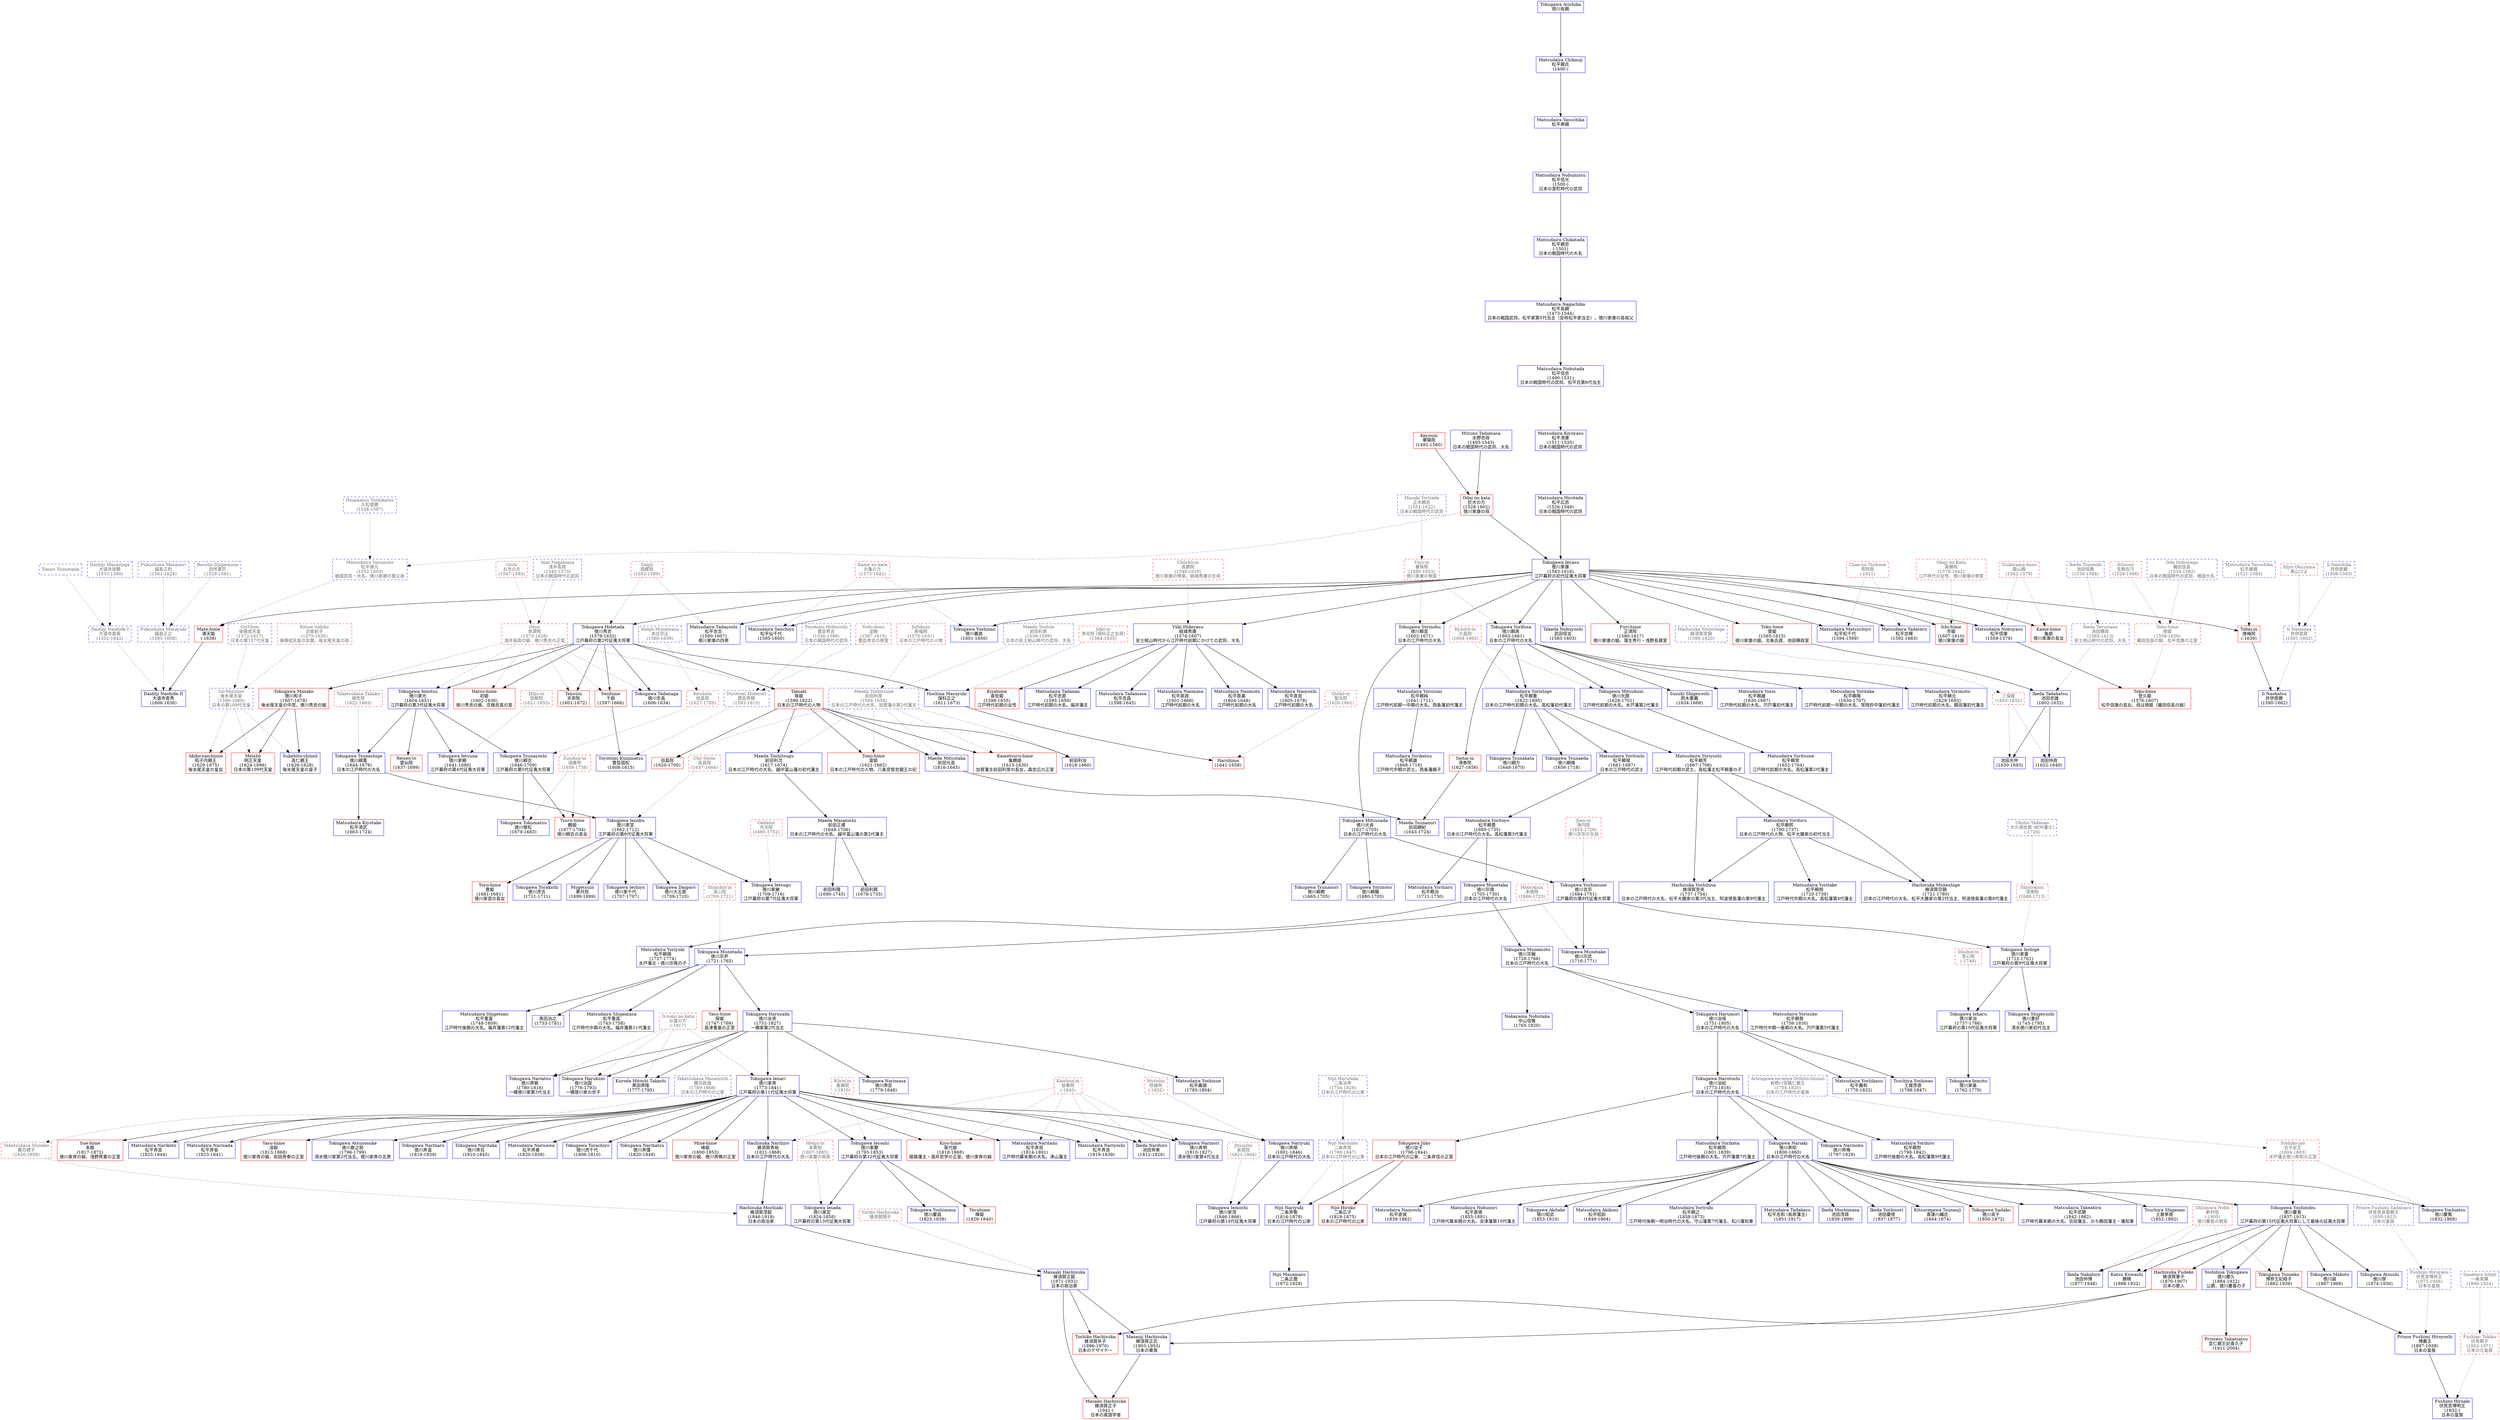 digraph {
charset="utf-8";
ranksep=2;

Q10296516 [shape=box, color=blue, label="Tokugawa Iechiyo
徳川家千代
(1707-1707)
"] ;

Q10345259 [shape=box, color=red, label="Mate-hime
満天姫
(-1638)
"] ;

Q1036482 [shape=box, color=blue, style=dashed, fontcolor="#666666", label="Ikeda Tsuneoki
池田恒興
(1536-1584)
"] ;

Q10389076 [shape=box, color=red, style=dashed, fontcolor="#666666", label="Jōkō-in
浄光院 (保科正之生母)
(1584-1635)
"] ;

Q1040026 [shape=box, color=red, style=dashed, fontcolor="#666666", label="Toku-hime
徳姫
(1559-1636)
織田信長の娘、松平信康の正室"] ;

Q1041434 [shape=box, color=blue, label="Matsudaira Kiyoyasu
松平清康
(1511-1535)
日本の戦国時代の武将"] ;

Q10436552 [shape=box, color=red, style=dashed, fontcolor="#666666", label="Kame no kata
お亀の方
(1573-1642)
"] ;

Q1045763 [shape=box, color=blue, label="Tokugawa Yorinobu
徳川頼宣
(1602-1671)
日本の江戸時代の大名"] ;

Q1045995 [shape=box, color=red, style=dashed, fontcolor="#666666", label="Saigō
西郷局
(1552-1589)
"] ;

Q1046230 [shape=box, color=blue, label="Tokugawa Mitsusada
徳川光貞
(1627-1705)
日本の江戸時代の大名"] ;

Q10502504 [shape=box, color=red, style=dashed, fontcolor="#666666", label="Okaji no Kata
英勝院
(1578-1642)
江戸時代の女性、徳川家康の側室"] ;

Q1064935 [shape=box, color=blue, label="Matsudaira Hirotada
松平広忠
(1526-1549)
日本の戦国時代の武将"] ;

Q10729352 [shape=box, color=blue, style=dashed, fontcolor="#666666", label="Matsudaira Yasumoto
松平康元
(1552-1603)
戦国武将・大名。徳川家康の異父弟"] ;

Q10729401 [shape=box, color=red, style=dashed, fontcolor="#666666", label="Jitsujōin
実成院
(1821-1904)
"] ;

Q10791105 [shape=box, color=blue, style=dashed, fontcolor="#666666", label="Matsudaira Yasuchika
松平康親
(1521-1583)
"] ;

Q10856577 [shape=box, color=red, label="Toku-hime
登久姫
(1576-1607)
松平信康の長女。母は徳姫（織田信長の娘）"] ;

Q10860048 [shape=box, color=red, style=dashed, fontcolor="#666666", label="Kaishun'in
皆春院
(-1843)
"] ;

Q11071637 [shape=box, color=red, label="Kiyo-hime
喜代姫
(1818-1868)
姫路藩主・酒井忠学の正室。徳川家斉の娘"] ;

Q11071642 [shape=box, color=red, label="Tamaki
珠姫
(1599-1622)
日本の江戸時代の人物"] ;

Q11093357 [shape=box, color=red, style=dashed, fontcolor="#666666", label="Honju-in
本寿院
(1807-1885)
徳川家慶の側室"] ;

Q11239108 [shape=box, color=blue, label="Matsudaira Nagachika
松平長親
(1473-1544)
日本の戦国武将。松平家第5代当主（安祥松平家当主）。徳川家康の高祖父"] ;

Q11239114 [shape=box, color=blue, label="Matsudaira Nobumitsu
松平信光
(1500-)
日本の室町時代の武将"] ;

Q11239118 [shape=box, color=blue, label="Matsudaira Nobutada
松平信忠
(1490-1531)
日本の戦国時代の武将、松平氏第6代当主"] ;

Q11239151 [shape=box, color=blue, label="Matsudaira Yasuchika
松平泰親
"] ;

Q11239169 [shape=box, color=blue, label="Matsudaira Chikauji
松平親氏
(1400-)
"] ;

Q11239171 [shape=box, color=blue, label="Matsudaira Chikatada
松平親忠
(-1501)
日本の戦国時代の大名"] ;

Q11245729 [shape=box, color=red, label="Yasu-hime
保姫
(1747-1769)
島津重豪の正室"] ;

Q11263072 [shape=box, color=red, style=dashed, fontcolor="#666666", label="O-tomi no kata
お富の方
(-1817)
"] ;

Q1130929 [shape=box, color=blue, label="Yūki Hideyasu
結城秀康
(1574-1607)
安土桃山時代から江戸時代前期にかけての武将、大名"] ;

Q1133215 [shape=box, color=blue, label="Matsudaira Tadayoshi
松平忠吉
(1580-1607)
徳川家康の四男"] ;

Q1133267 [shape=box, color=blue, label="Takeda Nobuyoshi
武田信吉
(1583-1603)
"] ;

Q1133680 [shape=box, color=blue, label="Tokugawa Yorifusa
徳川頼房
(1603-1661)
日本の江戸時代の大名"] ;

Q11354388 [shape=box, color=red, style=dashed, fontcolor="#666666", label="三保姫
(1603-1632)
"] ;

Q1135700 [shape=box, color=blue, label="Tokugawa Tadanaga
徳川忠長
(1606-1634)
"] ;

Q1136186 [shape=box, color=blue, label="Tokugawa Yoshinao
徳川義直
(1601-1650)
"] ;

Q11369398 [shape=box, color=red, style=dashed, fontcolor="#666666", label="Kyūshō-in
久昌院
(1604-1662)
"] ;

Q11369424 [shape=box, color=blue, style=dashed, fontcolor="#666666", label="Hisamatsu Toshikatsu
久松俊勝
(1526-1587)
"] ;

Q11371041 [shape=box, color=red, label="Kametsuru-hime
亀鶴姫
(1613-1630)
加賀藩主前田利常の長女。森忠広の正室"] ;

Q11396808 [shape=box, color=blue, style=dashed, fontcolor="#666666", label="Bessho Shigemune
別所重宗
(1529-1591)
"] ;

Q11397439 [shape=box, color=blue, label="Maeda Toshitsugu
前田利次
(1617-1674)
日本の江戸時代の大名、越中富山藩の初代藩主"] ;

Q11397442 [shape=box, color=blue, label="前田利治
(1618-1660)
"] ;

Q11397453 [shape=box, color=blue, label="前田利興
(1678-1733)
"] ;

Q11397465 [shape=box, color=blue, label="前田利隆
(1690-1745)
"] ;

Q11397628 [shape=box, color=blue, label="Maeda Masatoshi
前田正甫
(1649-1706)
日本の江戸時代の大名、越中富山藩の第2代藩主"] ;

Q11408990 [shape=box, color=red, label="Tokugawa Tsuneko
博恭王妃経子
(1882-1939)
"] ;

Q11418573 [shape=box, color=red, label="Tobai-in
唐梅院
(-1639)
"] ;

Q1142446 [shape=box, color=blue, style=dashed, fontcolor="#666666", label="Azai Nagamasa
浅井長政
(1545-1573)
日本の戦国時代の武将"] ;

Q11431978 [shape=box, color=blue, style=dashed, fontcolor="#666666", label="Okubo Tadanao
大久保忠直 (紀州藩士)
(-1726)
"] ;

Q11439375 [shape=box, color=blue, label="Daidōji Naohide II
大道寺直秀
(1606-1636)
"] ;

Q11439376 [shape=box, color=blue, style=dashed, fontcolor="#666666", label="Daidōji Naohide I
大道寺直英
(1552-1642)
"] ;

Q11446903 [shape=box, color=red, style=dashed, fontcolor="#666666", label="Myōsōin
妙操院
(-1832)
"] ;

Q11458352 [shape=box, color=red, style=dashed, fontcolor="#666666", label="Jufukuin
寿福院
(1570-1631)
日本の江戸時代の人物"] ;

Q1147080 [shape=box, color=red, label="Senhime
千姫
(1597-1666)
"] ;

Q11488736 [shape=box, color=blue, label="Tokugawa Arichika
得川有親
"] ;

Q11490284 [shape=box, color=blue, label="Tokugawa Narinori
徳川斉明
(1810-1827)
清水徳川家第4代当主"] ;

Q11490288 [shape=box, color=blue, label="Tokugawa Harukuni
徳川治国
(1776-1793)
一橋徳川家の世子"] ;

Q11490290 [shape=box, color=blue, label="Tokugawa Harusada
徳川治済
(1751-1827)
一橋家第2代当主"] ;

Q11502538 [shape=box, color=red, style=dashed, fontcolor="#666666", label="Shinmura Nobu
新村信
(-1905)
徳川慶喜の側室"] ;

Q11514165 [shape=box, color=red, label="Akiko-naishinnō
昭子内親王
(1629-1675)
後水尾天皇の皇女"] ;

Q11516505 [shape=box, color=blue, style=dashed, fontcolor="#666666", label="Arisugawa-no-miya Orihito-shinnō
有栖川宮織仁親王
(1754-1820)
日本の江戸時代の皇族"] ;

Q11519670 [shape=box, color=red, label="Sue-hime
末姫
(1817-1872)
徳川家斉の娘、浅野斉粛の正室"] ;

Q11520258 [shape=box, color=blue, style=dashed, fontcolor="#666666", label="Honjō Munemasa
本庄宗正
(1580-1639)
"] ;

Q11520348 [shape=box, color=red, style=dashed, fontcolor="#666666", label="Hontokuin
本徳院
(1696-1723)
"] ;

Q11530459 [shape=box, color=blue, label="Matsudaira Narikoto
松平斉宣
(1825-1844)
"] ;

Q11530462 [shape=box, color=blue, label="Matsudaira Naritami
松平斉民
(1814-1891)
江戸時代幕末期の大名。津山藩主"] ;

Q11530463 [shape=box, color=blue, label="Matsudaira Nariyoshi
松平斉良
(1819-1839)
"] ;

Q11530464 [shape=box, color=blue, label="Matsudaira Narisada
松平斉省
(1823-1841)
"] ;

Q11530566 [shape=box, color=blue, label="Matsudaira Yoshikazu
松平義和
(1776-1832)
"] ;

Q11530567 [shape=box, color=blue, label="Matsudaira Yoshisue
松平義居
(1785-1804)
"] ;

Q11530619 [shape=box, color=blue, label="Matsudaira Shigetomi
松平重富
(1748-1809)
江戸時代後期の大名。福井藩第12代藩主"] ;

Q11530629 [shape=box, color=blue, label="Matsudaira Yoritoshi
松平頼侯
(1661-1687)
日本の江戸時代の武士"] ;

Q11530633 [shape=box, color=blue, label="Matsudaira Yoritsune
松平頼常
(1652-1704)
江戸時代前期の大名。高松藩第2代藩主"] ;

Q11530635 [shape=box, color=blue, label="Matsudaira Yorihiro
松平頼恕
(1798-1842)
江戸時代後期の大名。高松藩第9代藩主"] ;

Q11530640 [shape=box, color=blue, label="Matsudaira Yoritake
松平頼桓
(1720-1739)
江戸時代中期の大名。高松藩第4代藩主"] ;

Q11530641 [shape=box, color=blue, label="Matsudaira Yoriharu
松平頼治
(1711-1730)
"] ;

Q11530645 [shape=box, color=blue, label="Matsudaira Yorihiro
松平頼煕
(1700-1737)
日本の江戸時代の人物、松平大膳家の初代当主"] ;

Q11530652 [shape=box, color=blue, label="Matsudaira Yoriyoshi
松平頼芳
(1667-1706)
江戸時代初期の武士。高松藩主松平頼重の子"] ;

Q11530657 [shape=box, color=blue, label="Matsudaira Yoritoyo
松平頼豊
(1680-1735)
日本の江戸時代の大名。高松藩第3代藩主"] ;

Q11530664 [shape=box, color=blue, label="Matsudaira Yorikatsu
松平頼雄
(1668-1718)
江戸時代中期の武士。西条藩嫡子"] ;

Q11545523 [shape=box, color=blue, style=dashed, fontcolor="#666666", label="Masaki Yoritada
正木頼忠
(1551-1622)
日本の戦国時代の武将"] ;

Q11551695 [shape=box, color=blue, label="池田仲政
(1632-1649)
"] ;

Q11551720 [shape=box, color=blue, label="池田光仲
(1630-1693)
"] ;

Q11551880 [shape=box, color=blue, label="Ikeda Tadakatsu
池田忠雄
(1602-1632)
"] ;

Q11551950 [shape=box, color=blue, label="Ikeda Narihiro
池田斉衆
(1812-1826)
"] ;

Q11560037 [shape=box, color=red, style=dashed, fontcolor="#666666", label="Shinshin'in
深心院
(1700-1721)
"] ;

Q11564521 [shape=box, color=red, label="Yasu-hime
溶姫
(1813-1868)
徳川家斉の娘、前田斉泰の正室"] ;

Q11593146 [shape=box, color=blue, style=dashed, fontcolor="#666666", label="Fukushima Masayuki
福島正之
(1585-1608)
"] ;

Q11610928 [shape=box, color=red, style=dashed, fontcolor="#666666", label="Shōkō-in
聖光院
(1620-1691)
"] ;

Q11612770 [shape=box, color=red, label="自昌院
(1620-1700)
"] ;

Q11625675 [shape=box, color=red, label="Toshiko Hachisuka
蜂須賀年子
(1896-1970)
日本のデザイナー"] ;

Q11625682 [shape=box, color=red, label="Masako Hachisuka
蜂須賀正子
(1941-)
日本の英語学者"] ;

Q11625683 [shape=box, color=blue, label="Masaaki Hachisuka
蜂須賀正韶
(1871-1932)
日本の政治家"] ;

Q11625684 [shape=box, color=blue, label="Masauji Hachisuka
蜂須賀正氏
(1903-1953)
日本の華族"] ;

Q11625699 [shape=box, color=red, style=dashed, fontcolor="#666666", label="Yoriko Hachisuka
蜂須賀随子
"] ;

Q11651545 [shape=box, color=red, style=dashed, fontcolor="#666666", label="Chōshō-in
長勝院
(1548-1620)
徳川家康の側室。結城秀康の生母"] ;

Q11653022 [shape=box, color=red, style=dashed, fontcolor="#666666", label="Chō Shōin
長昌院
(1637-1664)
"] ;

Q11667688 [shape=box, color=red, style=dashed, fontcolor="#666666", label="Kōrin'in
香琳院
(-1810)
"] ;

Q11668744 [shape=box, color=blue, label="Sukehito-shinnō
高仁親王
(1626-1628)
後水尾天皇の皇子"] ;

Q11678606 [shape=box, color=blue, label="Kuroda Hitoshi Takashi
黒田斉隆
(1777-1795)
"] ;

Q11678625 [shape=box, color=blue, label="黒田治之
(1753-1781)
"] ;

Q1188498 [shape=box, color=blue, label="Mizuno Tadamasa
水野忠政
(1493-1543)
日本の戦国時代の武将、大名"] ;

Q1188704 [shape=box, color=blue, label="Matsudaira Nobuyasu
松平信康
(1559-1579)
"] ;

Q1194944 [shape=box, color=blue, label="Tokugawa Mitsukuni
徳川光圀
(1628-1701)
江戸時代前期の大名。水戸藩第2代藩主"] ;

Q1194995 [shape=box, color=blue, style=dashed, fontcolor="#666666", label="Fukushima Masanori
福島正則
(1561-1624)
"] ;

Q1196817 [shape=box, color=blue, style=dashed, fontcolor="#666666", label="Maeda Toshiie
前田利家
(1539-1599)
日本の安土桃山時代の武将、大名"] ;

Q120564 [shape=box, color=red, label="Meishō
明正天皇
(1624-1696)
日本の第109代天皇"] ;

Q1323770 [shape=box, color=blue, label="Tokugawa Nariaki
徳川斉昭
(1800-1860)
日本の江戸時代の大名"] ;

Q1325288 [shape=box, color=red, style=dashed, fontcolor="#666666", label="Oeyo
崇源院
(1573-1626)
浅井長政の娘、徳川秀忠の正室"] ;

Q1334437 [shape=box, color=blue, style=dashed, fontcolor="#666666", label="Ii Naomasa
井伊直政
(1561-1602)
"] ;

Q1385927 [shape=box, color=blue, style=dashed, fontcolor="#666666", label="Ikeda Terumasa
池田輝政
(1565-1613)
安土桃山時代の武将、大名"] ;

Q171411 [shape=box, color=blue, style=dashed, fontcolor="#666666", label="Oda Nobunaga
織田信長
(1534-1582)
日本の戦国時代の武将、戦国大名"] ;

Q171977 [shape=box, color=blue, label="Tokugawa Ieyasu
徳川家康
(1543-1616)
江戸幕府の初代征夷大将軍"] ;

Q17230021 [shape=box, color=red, label="Tomi-hime
富姫
(1621-1662)
日本の江戸時代の人物、八条宮智忠親王の妃"] ;

Q18002854 [shape=box, color=blue, label="Tokugawa Atsunosuke
徳川敦之助
(1796-1799)
清水徳川家第2代当主。徳川家斉の五男"] ;

Q187550 [shape=box, color=blue, style=dashed, fontcolor="#666666", label="Toyotomi Hideyoshi
豊臣秀吉
(1536-1598)
日本の戦国時代の武将"] ;

Q2258118 [shape=box, color=blue, style=dashed, fontcolor="#666666", label="Daidōji Masashige
大道寺政繁
(1533-1590)
"] ;

Q2439046 [shape=box, color=blue, label="Tokugawa Munetake
徳川宗武
(1716-1771)
"] ;

Q247408 [shape=box, color=red, style=dashed, fontcolor="#666666", label="Yodo-dono
淀殿
(1567-1615)
豊臣秀吉の側室"] ;

Q26964642 [shape=box, color=blue, style=dashed, fontcolor="#666666", label="Toneri Tsunetada
"] ;

Q27948151 [shape=box, color=red, label="Haruhime
(1641-1658)
"] ;

Q2814515 [shape=box, color=blue, label="Matsudaira Tadamasa
松平忠昌
(1598-1645)
"] ;

Q285846 [shape=box, color=blue, style=dashed, fontcolor="#666666", label="Fushimi Hiroyasu
伏見宮博恭王
(1875-1946)
日本の皇族"] ;

Q28690189 [shape=box, color=red, style=dashed, fontcolor="#666666", label="Hiyo Okuyama
奥山ひよ
"] ;

Q287657 [shape=box, color=blue, label="Tokugawa Yoshinobu
徳川慶喜
(1837-1913)
江戸幕府の第15代征夷大将軍にして最後の征夷大将軍"] ;

Q3073063 [shape=box, color=blue, label="Nijō Nariyuki
二条斉敬
(1816-1878)
日本の江戸時代の公家"] ;

Q3125462 [shape=box, color=blue, label="Hachisuka Muneshige
蜂須賀宗鎮
(1721-1780)
日本の江戸時代の大名、松平大膳家の第2代当主、阿波徳島藩の第8代藩主"] ;

Q3125466 [shape=box, color=blue, label="Hachisuka Narihiro
蜂須賀斉裕
(1821-1868)
日本の江戸時代の大名"] ;

Q3125473 [shape=box, color=blue, label="Hachisuka Yoshihisa
蜂須賀至央
(1737-1754)
日本の江戸時代の大名、松平大膳家の第3代当主、阿波徳島藩の第9代藩主"] ;

Q3125481 [shape=box, color=blue, style=dashed, fontcolor="#666666", label="Hachisuka Yoshishige
蜂須賀至鎮
(1586-1620)
"] ;

Q313641 [shape=box, color=blue, style=dashed, fontcolor="#666666", label="Toyotomi Hideyori
豊臣秀頼
(1593-1615)
"] ;

Q313745 [shape=box, color=blue, label="Tokugawa Tsunayoshi
徳川綱吉
(1646-1709)
江戸幕府の第5代征夷大将軍"] ;

Q314464 [shape=box, color=blue, label="Tokugawa Hidetada
徳川秀忠
(1579-1632)
江戸幕府の第2代征夷大将軍"] ;

Q314481 [shape=box, color=blue, label="Tokugawa Iemitsu
徳川家光
(1604-1651)
江戸幕府の第3代征夷大将軍"] ;

Q319664 [shape=box, color=blue, label="Tokugawa Yoshimune
徳川吉宗
(1684-1751)
江戸幕府の第8代征夷大将軍"] ;

Q320229 [shape=box, color=blue, style=dashed, fontcolor="#666666", label="Go-Mizunoo
後水尾天皇
(1596-1680)
日本の第108代天皇"] ;

Q323422 [shape=box, color=blue, label="Tokugawa Ietsuna
徳川家綱
(1641-1680)
江戸幕府の第4代征夷大将軍"] ;

Q323443 [shape=box, color=blue, label="Tokugawa Ieshige
徳川家重
(1712-1761)
江戸幕府の第9代征夷大将軍"] ;

Q3276029 [shape=box, color=red, label="Toku-hime
督姫
(1565-1615)
徳川家康の娘。北条氏直、池田輝政室"] ;

Q3299364 [shape=box, color=blue, label="Matsudaira Yorishige
松平頼重
(1622-1695)
日本の江戸時代初期の大名。高松藩初代藩主"] ;

Q3336095 [shape=box, color=blue, label="Tokugawa Nariharu
徳川斉温
(1819-1839)
"] ;

Q3341471 [shape=box, color=blue, label="Nijō Masamaro
二条正麿
(1872-1929)
"] ;

Q3341486 [shape=box, color=blue, style=dashed, fontcolor="#666666", label="Nijō Narinobu
二条斉信
(1788-1847)
日本の江戸時代の公家"] ;

Q336383 [shape=box, color=blue, label="Tokugawa Iesada
徳川家定
(1824-1858)
江戸幕府の第13代征夷大将軍"] ;

Q348466 [shape=box, color=blue, label="Tokugawa Iemochi
徳川家茂
(1846-1866)
江戸幕府の第14代征夷大将軍"] ;

Q349440 [shape=box, color=blue, style=dashed, fontcolor="#666666", label="Go-Yōzei
後陽成天皇
(1572-1617)
日本の第107代天皇"] ;

Q3530485 [shape=box, color=blue, label="Tokugawa Akitake
徳川昭武
(1853-1910)
"] ;

Q3530490 [shape=box, color=blue, label="Tokugawa Munetada
徳川宗尹
(1721-1765)
"] ;

Q3530491 [shape=box, color=blue, label="Tokugawa Narimasa
徳川斉匡
(1779-1848)
"] ;

Q3530492 [shape=box, color=blue, label="Tokugawa Naritaka
徳川斉荘
(1810-1845)
"] ;

Q3530495 [shape=box, color=blue, label="Tokugawa Shigeyoshi
徳川重好
(1745-1795)
清水徳川家初代当主"] ;

Q366722 [shape=box, color=blue, label="Tokugawa Ietsugu
徳川家継
(1709-1716)
江戸幕府の第7代征夷大将軍"] ;

Q366734 [shape=box, color=blue, label="Tokugawa Ienobu
徳川家宣
(1662-1712)
江戸幕府の第6代征夷大将軍"] ;

Q4327464 [shape=box, color=red, style=dashed, fontcolor="#666666", label="Kitsuno
生駒吉乃
(1528-1566)
"] ;

Q437518 [shape=box, color=blue, label="Tokugawa Ieharu
徳川家治
(1737-1786)
江戸幕府の第10代征夷大将軍"] ;

Q439675 [shape=box, color=blue, label="Tokugawa Ieyoshi
徳川家慶
(1793-1853)
江戸幕府の第12代征夷大将軍"] ;

Q439717 [shape=box, color=blue, label="Tokugawa Ienari
徳川家斉
(1773-1841)
江戸幕府の第11代征夷大将軍"] ;

Q4415657 [shape=box, color=red, style=dashed, fontcolor="#666666", label="Tsukiyama-dono
築山殿
(1542-1579)
"] ;

Q4489936 [shape=box, color=blue, label="Matsudaira Matsuchiyo
松平松千代
(1594-1599)
"] ;

Q4489943 [shape=box, color=blue, label="Matsudaira Senchiyo
松平仙千代
(1595-1600)
"] ;

Q4489959 [shape=box, color=red, label="Kame-hime
亀姫
徳川家康の長女"] ;

Q4489975 [shape=box, color=red, label="Furi-hime
正清院
(1580-1617)
徳川家康の娘。蒲生秀行・浅野長晟室"] ;

Q466326 [shape=box, color=blue, style=dashed, fontcolor="#666666", label="Prince Fushimi Sadanaru
伏見宮貞愛親王
(1858-1923)
日本の皇族"] ;

Q467655 [shape=box, color=red, label="Princess Takamatsu
宣仁親王妃喜久子
(1911-2004)
"] ;

Q4921309 [shape=box, color=blue, style=dashed, fontcolor="#666666", label="Nijō Harutaka
二条治孝
(1754-1826)
日本の江戸時代の公家"] ;

Q4925461 [shape=box, color=red, style=dashed, fontcolor="#666666", label="Shintokuin
深徳院
(1688-1713)
"] ;

Q5324802 [shape=box, color=blue, label="Matsudaira Naomasa
松平直政
(1601-1666)
江戸時代前期の大名"] ;

Q5324923 [shape=box, color=blue, label="Matsudaira Naomoto
松平直基
(1604-1648)
江戸時代前期の大名"] ;

Q5324971 [shape=box, color=blue, label="Matsudaira Naoyoshi
松平直良
(1605-1678)
江戸時代初期の大名"] ;

Q5325011 [shape=box, color=red, label="Kisahime
喜佐姫
(1598-1655)
江戸時代初期の女性"] ;

Q5360150 [shape=box, color=red, label="Keyouin
華陽院
(1492-1560)
"] ;

Q5362031 [shape=box, color=red, style=dashed, fontcolor="#666666", label="Takatsukasa Takako
順性院
(1622-1683)
"] ;

Q5362219 [shape=box, color=red, style=dashed, fontcolor="#666666", label="Gekkōin
月光院
(1685-1752)
"] ;

Q5362720 [shape=box, color=red, style=dashed, fontcolor="#666666", label="Hōju-in
宝樹院
(1621-1653)
"] ;

Q5365056 [shape=box, color=red, label="Tsuru-hime
鶴姫
(1677-1704)
徳川綱吉の長女"] ;

Q5366163 [shape=box, color=red, label="Odai no kata
於大の方
(1528-1602)
徳川家康の母"] ;

Q5367216 [shape=box, color=red, label="Ichi-hime
市姫
(1607-1610)
徳川家康の娘"] ;

Q5369704 [shape=box, color=red, style=dashed, fontcolor="#666666", label="Keishōin
桂昌院
(1627-1705)
"] ;

Q5510023 [shape=box, color=blue, label="Fushimi Hiroaki
伏見宮博明王
(1932-)
日本の皇族"] ;

Q587204 [shape=box, color=blue, style=dashed, fontcolor="#666666", label="Maeda Toshitsune
前田利常
(1594-1658)
日本の江戸時代の大名、加賀藩の第2代藩主"] ;

Q594626 [shape=box, color=blue, style=dashed, fontcolor="#666666", label="Takatsukasa Masamichi
鷹司政通
(1789-1868)
日本の江戸時代の公家"] ;

Q5994890 [shape=box, color=blue, style=dashed, fontcolor="#666666", label="Ii Naochika
井伊直親
(1506-1563)
"] ;

Q5994900 [shape=box, color=blue, label="Ii Naokatsu
井伊直勝
(1590-1662)
"] ;

Q6139376 [shape=box, color=red, style=dashed, fontcolor="#666666", label="Konoe Sakiko
近衛前子
(1575-1630)
後陽成天皇の女御。後水尾天皇の母"] ;

Q6273839 [shape=box, color=blue, style=dashed, fontcolor="#666666", label="Saneteru Ichijō
一条実輝
(1866-1924)
"] ;

Q6277425 [shape=box, color=blue, label="Prince Fushimi Hiroyoshi
博義王
(1897-1938)
日本の皇族"] ;

Q635214 [shape=box, color=red, style=dashed, fontcolor="#666666", label="Oichi
お市の方
(1547-1583)
"] ;

Q6470026 [shape=box, color=red, style=dashed, fontcolor="#666666", label="Chaa no Tsubone
茶阿局
(-1621)
"] ;

Q656008 [shape=box, color=blue, label="Hachisuka Mochiaki
蜂須賀茂韶
(1846-1918)
日本の政治家"] ;

Q6637910 [shape=box, color=blue, label="Matsudaira Akikuni
松平昭訓
(1849-1864)
"] ;

Q6638076 [shape=box, color=blue, label="Matsudaira Yorio
松平頼雄
(1630-1697)
江戸時代前期の大名。宍戸藩初代藩主"] ;

Q6638084 [shape=box, color=blue, label="Matsudaira Yorikata
松平頼筠
(1801-1839)
江戸時代後期の大名。宍戸藩第7代藩主"] ;

Q6638123 [shape=box, color=blue, label="Matsudaira Yorisuke
松平頼救
(1756-1830)
江戸時代中期～後期の大名。宍戸藩第5代藩主"] ;

Q6638189 [shape=box, color=blue, label="Matsudaira Yoritaka
松平頼隆
(1630-1707)
江戸時代前期～中期の大名。常陸府中藩初代藩主"] ;

Q6638460 [shape=box, color=blue, label="Matsudaira Yorimoto
松平頼元
(1629-1693)
江戸時代初期の大名。額田藩初代藩主"] ;

Q6638511 [shape=box, color=blue, label="Matsudaira Yoriyuki
松平頼之
(1858-1873)
江戸時代後期～明治時代の大名。守山藩第7代藩主、松川藩知事"] ;

Q6638562 [shape=box, color=blue, label="Matsudaira Yoriyuki
松平頼順
(1727-1774)
水戸藩主・徳川宗堯の子"] ;

Q6729106 [shape=box, color=blue, label="Maeda Mitsutaka
前田光高
(1616-1645)
"] ;

Q6788045 [shape=box, color=blue, label="Matsudaira Narisawa
松平斉善
(1820-1838)
"] ;

Q6788062 [shape=box, color=blue, label="Matsudaira Shigemasa
松平重昌
(1743-1758)
江戸時代中期の大名。福井藩第11代藩主"] ;

Q6788070 [shape=box, color=blue, label="Matsudaira Tadakazu
松平忠和 (島原藩主)
(1851-1917)
"] ;

Q6992748 [shape=box, color=red, style=dashed, fontcolor="#666666", label="Jōen-in
浄円院
(1655-1726)
徳川吉宗の生母"] ;

Q6992849 [shape=box, color=blue, label="Tokugawa Tsunanori
徳川綱教
(1665-1705)
"] ;

Q6992886 [shape=box, color=blue, label="Tokugawa Torachiyo
徳川虎千代
(1806-1810)
"] ;

Q6993155 [shape=box, color=blue, label="Tokugawa Narikatsu
徳川斉彊
(1820-1849)
"] ;

Q6993203 [shape=box, color=blue, label="Tokugawa Nariyuki
徳川斉順
(1801-1846)
日本の江戸時代の大名"] ;

Q6993507 [shape=box, color=red, style=dashed, fontcolor="#666666", label="Yōju-in
養珠院
(1580-1653)
徳川家康の側室"] ;

Q6993673 [shape=box, color=blue, label="Matsudaira Yorizumi
松平頼純
(1641-1711)
江戸時代前期～中期の大名。西条藩初代藩主"] ;

Q6993725 [shape=box, color=blue, label="Tokugawa Yorimoto
徳川頼職
(1680-1705)
"] ;

Q6997367 [shape=box, color=blue, label="Ikeda Mochimasa
池田茂政
(1839-1899)
"] ;

Q6997412 [shape=box, color=blue, label="Ikeda Yoshinori
池田慶徳
(1837-1877)
"] ;

Q6997436 [shape=box, color=blue, label="Kitsuregawa Tsunauji
喜連川縄氏
(1844-1874)
"] ;

Q6997477 [shape=box, color=red, label="Tokugawa Sadako
徳川貞子
(1850-1872)
"] ;

Q6997513 [shape=box, color=red, label="Tokugawa Jūko
徳川従子
(1796-1844)
日本の江戸時代の公家、二条斉信の正室"] ;

Q6997553 [shape=box, color=blue, label="Suzuki Shigeyoshi
鈴木重義
(1634-1668)
"] ;

Q6997589 [shape=box, color=red, label="Seitai-in
清泰院
(1627-1656)
"] ;

Q6997690 [shape=box, color=blue, label="Matsudaira Takeakira
松平武聰
(1842-1882)
江戸時代幕末期の大名。浜田藩主、のち鶴田藩主・藩知事"] ;

Q6997808 [shape=box, color=blue, label="Tsuchiya Shigenao
土屋挙直
(1852-1892)
"] ;

Q6997853 [shape=box, color=blue, label="Tsuchiya Yoshinao
土屋彦直
(1798-1847)
"] ;

Q6997897 [shape=box, color=blue, label="Tokugawa Tsunaeda
徳川綱條
(1656-1718)
"] ;

Q6997950 [shape=box, color=blue, label="Tokugawa Tsunakata
徳川綱方
(1648-1670)
"] ;

Q6997990 [shape=box, color=blue, label="Matsudaira Naoyoshi
松平直侯
(1839-1862)
"] ;

Q6998037 [shape=box, color=blue, label="Nakayama Nobutaka
中山信敬
(1765-1820)
"] ;

Q6998088 [shape=box, color=blue, label="Tokugawa Narinobu
徳川斉脩
(1797-1829)
"] ;

Q6998193 [shape=box, color=blue, label="Tokugawa Harumori
徳川治保
(1751-1805)
日本の江戸時代の大名"] ;

Q6998305 [shape=box, color=red, label="Mine-hime
峰姫
(1800-1853)
徳川家斉の娘、徳川斉脩の正室"] ;

Q6998366 [shape=box, color=blue, label="Tokugawa Munetaka
徳川宗堯
(1705-1730)
日本の江戸時代の大名"] ;

Q6998470 [shape=box, color=blue, label="Tokugawa Yoshiatsu
徳川慶篤
(1832-1868)
"] ;

Q7004063 [shape=box, color=blue, label="Tokugawa Atsushi
徳川厚
(1874-1930)
"] ;

Q7004151 [shape=box, color=blue, label="Tokugawa Iemoto
徳川家基
(1762-1779)
"] ;

Q7004178 [shape=box, color=blue, label="Ikeda Nakahiro
池田仲博
(1877-1948)
"] ;

Q7004218 [shape=box, color=blue, label="Katsu Kuwashi
勝精
(1888-1932)
"] ;

Q7004236 [shape=box, color=blue, label="Matsudaira Kiyotake
松平清武
(1663-1724)
"] ;

Q7004311 [shape=box, color=red, style=dashed, fontcolor="#666666", label="Shishin'in
至心院
(-1748)
"] ;

Q7004392 [shape=box, color=red, style=dashed, fontcolor="#666666", label="Zuishun'in
瑞春院
(1658-1738)
"] ;

Q7004427 [shape=box, color=blue, label="Tokugawa Daigorō
徳川大五郎
(1709-1710)
"] ;

Q7004484 [shape=box, color=blue, label="Tokugawa Tsunashige
徳川綱重
(1644-1678)
日本の江戸時代の大名"] ;

Q7004531 [shape=box, color=red, label="Teruhime
暉姫
(1826-1840)
"] ;

Q7004583 [shape=box, color=red, label="Tensūin
天崇院
(1601-1672)
"] ;

Q7004625 [shape=box, color=blue, label="Tokugawa Tokumatsu
徳川徳松
(1679-1683)
"] ;

Q7004676 [shape=box, color=red, label="Toyo-hime
豊姫
(1681-1681)
徳川家宣の長女"] ;

Q7004729 [shape=box, color=blue, label="Tokugawa Torakichi
徳川虎吉
(1711-1711)
"] ;

Q7004785 [shape=box, color=red, label="Hatsu-hime
初姫
(1602-1630)
徳川秀忠の娘、京極忠高の室"] ;

Q7004882 [shape=box, color=red, label="Hachisuka Fudeko
蜂須賀筆子
(1876-1907)
日本の歌人"] ;

Q7004928 [shape=box, color=blue, label="Tokugawa Makoto
徳川誠
(1887-1968)
"] ;

Q7005051 [shape=box, color=blue, label="Mugetsuin
夢月院
(1699-1699)
"] ;

Q7005143 [shape=box, color=blue, label="Yoshihisa Tokugawa
徳川慶久
(1884-1922)
公爵。徳川慶喜の子"] ;

Q7005186 [shape=box, color=blue, label="Tokugawa Yoshimasa
徳川慶昌
(1825-1838)
"] ;

Q7005290 [shape=box, color=red, label="Reisen'in
霊仙院
(1637-1699)
"] ;

Q7138891 [shape=box, color=red, style=dashed, fontcolor="#666666", label="Fushimi Tokiko
伏見朝子
(1902-1971)
日本の元皇族"] ;

Q7140507 [shape=box, color=red, style=dashed, fontcolor="#666666", label="Takatsukasa Shinako
鷹司標子
(1820-1858)
"] ;

Q7141957 [shape=box, color=red, label="Nijō Hiroko
二条広子
(1819-1875)
日本の江戸時代の公家"] ;

Q728162 [shape=box, color=blue, label="Tokugawa Harutoshi
徳川治紀
(1773-1816)
日本の江戸時代の大名"] ;

Q7813722 [shape=box, color=blue, label="Tokugawa Nariatsu
徳川斉敦
(1780-1816)
一橋徳川家第3代当主"] ;

Q837236 [shape=box, color=blue, label="Hoshina Masayuki
保科正之
(1611-1673)
"] ;

Q837867 [shape=box, color=blue, label="Matsudaira Tadateru
松平忠輝
(1592-1683)
"] ;

Q839124 [shape=box, color=blue, label="Matsudaira Tadanao
松平忠直
(1595-1650)
江戸時代初期の大名。福井藩主"] ;

Q841837 [shape=box, color=blue, label="Maeda Tsunanori
前田綱紀
(1643-1724)
"] ;

Q843627 [shape=box, color=blue, label="Tokugawa Munemoto
徳川宗翰
(1728-1766)
日本の江戸時代の大名"] ;

Q8944971 [shape=box, color=red, style=dashed, fontcolor="#666666", label="Yoshiko-joō
吉子女王
(1804-1893)
水戸藩主徳川斉昭の正室"] ;

Q909985 [shape=box, color=blue, label="Toyotomi Kunimatsu
豊臣国松
(1608-1615)
"] ;

Q911334 [shape=box, color=red, label="Tokugawa Masako
徳川和子
(1607-1678)
後水尾天皇の中宮。徳川秀忠の娘"] ;

Q930282 [shape=box, color=blue, label="Matsudaira Nobunori
松平喜徳
(1855-1891)
江戸時代幕末期の大名。会津藩第10代藩主"] ;

Q11239118 -> Q1041434 ;
Q1041434 -> Q1064935 ;
Q11239171 -> Q11239108 ;
Q11239151 -> Q11239114 ;
Q11239108 -> Q11239118 ;
Q11239169 -> Q11239151 ;
Q11488736 -> Q11239169 ;
Q11239114 -> Q11239171 ;
Q1064935 -> Q171977 ;
Q5366163 -> Q171977 ;
Q1188498 -> Q5366163 ;
Q5360150 -> Q5366163 ;
Q10345259 -> Q11439375 ;
Q1045763 -> Q1046230 ;
Q1045763 -> Q6993673 ;
Q1046230 -> Q319664 ;
Q1046230 -> Q6992849 ;
Q1046230 -> Q6993725 ;
Q11071642 -> Q6729106 ;
Q11071642 -> Q11397442 ;
Q11071642 -> Q11612770 ;
Q11071642 -> Q11371041 ;
Q11071642 -> Q11397439 ;
Q11071642 -> Q17230021 ;
Q1130929 -> Q2814515 ;
Q1130929 -> Q839124 ;
Q1130929 -> Q5324802 ;
Q1130929 -> Q5324923 ;
Q1130929 -> Q5324971 ;
Q1130929 -> Q5325011 ;
Q1133680 -> Q6997553 ;
Q1133680 -> Q6997589 ;
Q1133680 -> Q1194944 ;
Q1133680 -> Q3299364 ;
Q1133680 -> Q6638076 ;
Q1133680 -> Q6638189 ;
Q1133680 -> Q6638460 ;
Q11397439 -> Q11397628 ;
Q11397628 -> Q11397453 ;
Q11397628 -> Q11397465 ;
Q11408990 -> Q6277425 ;
Q11418573 -> Q5994900 ;
Q1147080 -> Q909985 ;
Q11490290 -> Q439717 ;
Q11490290 -> Q7813722 ;
Q11490290 -> Q11490288 ;
Q11490290 -> Q3530491 ;
Q11490290 -> Q11530567 ;
Q11490290 -> Q11678606 ;
Q11530629 -> Q11530657 ;
Q11530645 -> Q3125462 ;
Q11530645 -> Q3125473 ;
Q11530645 -> Q11530640 ;
Q11530652 -> Q3125462 ;
Q11530652 -> Q3125473 ;
Q11530652 -> Q11530645 ;
Q11530657 -> Q6998366 ;
Q11530657 -> Q11530641 ;
Q11551880 -> Q11551695 ;
Q11551880 -> Q11551720 ;
Q11625683 -> Q11625675 ;
Q11625683 -> Q11625682 ;
Q11625683 -> Q11625684 ;
Q11625684 -> Q11625682 ;
Q1188704 -> Q10856577 ;
Q1194944 -> Q11530633 ;
Q1323770 -> Q287657 ;
Q1323770 -> Q930282 ;
Q1323770 -> Q6638511 ;
Q1323770 -> Q6997690 ;
Q1323770 -> Q3530485 ;
Q1323770 -> Q6637910 ;
Q1323770 -> Q6788070 ;
Q1323770 -> Q6997367 ;
Q1323770 -> Q6997412 ;
Q1323770 -> Q6997436 ;
Q1323770 -> Q6997477 ;
Q1323770 -> Q6997808 ;
Q1323770 -> Q6997990 ;
Q1323770 -> Q6998470 ;
Q171977 -> Q837867 ;
Q171977 -> Q1133267 ;
Q171977 -> Q1136186 ;
Q171977 -> Q1188704 ;
Q171977 -> Q4489936 ;
Q171977 -> Q4489943 ;
Q171977 -> Q10345259 ;
Q171977 -> Q11418573 ;
Q171977 -> Q314464 ;
Q171977 -> Q1045763 ;
Q171977 -> Q1130929 ;
Q171977 -> Q1133215 ;
Q171977 -> Q1133680 ;
Q171977 -> Q3276029 ;
Q171977 -> Q4489959 ;
Q171977 -> Q4489975 ;
Q171977 -> Q5367216 ;
Q287657 -> Q7004882 ;
Q287657 -> Q7005143 ;
Q287657 -> Q7004063 ;
Q287657 -> Q7004178 ;
Q287657 -> Q7004218 ;
Q287657 -> Q7004928 ;
Q287657 -> Q11408990 ;
Q3073063 -> Q3341471 ;
Q3125466 -> Q656008 ;
Q313745 -> Q7004625 ;
Q313745 -> Q5365056 ;
Q314464 -> Q314481 ;
Q314464 -> Q911334 ;
Q314464 -> Q7004785 ;
Q314464 -> Q11071642 ;
Q314464 -> Q837236 ;
Q314464 -> Q1135700 ;
Q314464 -> Q1147080 ;
Q314464 -> Q7004583 ;
Q314481 -> Q7005290 ;
Q314481 -> Q313745 ;
Q314481 -> Q323422 ;
Q314481 -> Q7004484 ;
Q319664 -> Q323443 ;
Q319664 -> Q2439046 ;
Q319664 -> Q3530490 ;
Q323443 -> Q437518 ;
Q323443 -> Q3530495 ;
Q3276029 -> Q11551880 ;
Q3299364 -> Q6997897 ;
Q3299364 -> Q6997950 ;
Q3299364 -> Q11530629 ;
Q3299364 -> Q11530652 ;
Q3530490 -> Q11678625 ;
Q3530490 -> Q6788062 ;
Q3530490 -> Q11245729 ;
Q3530490 -> Q11490290 ;
Q3530490 -> Q11530619 ;
Q366734 -> Q366722 ;
Q366734 -> Q7004676 ;
Q366734 -> Q7004427 ;
Q366734 -> Q7004729 ;
Q366734 -> Q7005051 ;
Q366734 -> Q10296516 ;
Q437518 -> Q7004151 ;
Q439675 -> Q336383 ;
Q439675 -> Q7004531 ;
Q439675 -> Q7005186 ;
Q439717 -> Q3336095 ;
Q439717 -> Q3530492 ;
Q439717 -> Q6788045 ;
Q439717 -> Q6992886 ;
Q439717 -> Q6993155 ;
Q439717 -> Q11530459 ;
Q439717 -> Q11530463 ;
Q439717 -> Q11530464 ;
Q439717 -> Q11551950 ;
Q439717 -> Q439675 ;
Q439717 -> Q3125466 ;
Q439717 -> Q6993203 ;
Q439717 -> Q6998305 ;
Q439717 -> Q11071637 ;
Q439717 -> Q11490284 ;
Q439717 -> Q11519670 ;
Q439717 -> Q11530462 ;
Q439717 -> Q11564521 ;
Q439717 -> Q18002854 ;
Q6277425 -> Q5510023 ;
Q656008 -> Q11625683 ;
Q6729106 -> Q841837 ;
Q6993203 -> Q348466 ;
Q6993673 -> Q11530664 ;
Q6997513 -> Q3073063 ;
Q6997513 -> Q7141957 ;
Q6997589 -> Q841837 ;
Q6998193 -> Q728162 ;
Q6998193 -> Q6997853 ;
Q6998193 -> Q11530566 ;
Q6998366 -> Q843627 ;
Q6998366 -> Q6638562 ;
Q7004484 -> Q366734 ;
Q7004484 -> Q7004236 ;
Q7004882 -> Q11625675 ;
Q7004882 -> Q11625684 ;
Q7005143 -> Q467655 ;
Q728162 -> Q6998088 ;
Q728162 -> Q1323770 ;
Q728162 -> Q6638084 ;
Q728162 -> Q6997513 ;
Q728162 -> Q11530635 ;
Q837236 -> Q27948151 ;
Q843627 -> Q6998037 ;
Q843627 -> Q6638123 ;
Q843627 -> Q6998193 ;
Q911334 -> Q120564 ;
Q911334 -> Q11514165 ;
Q911334 -> Q11668744 ;
Q10729352 -> Q10345259 [style=dotted] ;
Q171411 -> Q1040026 [style=dotted] ;
Q4327464 -> Q1040026 [style=dotted] ;
Q6993507 -> Q1045763 [style=dotted] ;
Q5366163 -> Q10729352 [style=dotted] ;
Q11369424 -> Q10729352 [style=dotted] ;
Q1040026 -> Q10856577 [style=dotted] ;
Q10860048 -> Q11071637 [style=dotted] ;
Q1325288 -> Q11071642 [style=dotted] ;
Q11651545 -> Q1130929 [style=dotted] ;
Q1045995 -> Q1133215 [style=dotted] ;
Q6993507 -> Q1133680 [style=dotted] ;
Q3125481 -> Q11354388 [style=dotted] ;
Q1325288 -> Q1135700 [style=dotted] ;
Q10436552 -> Q1136186 [style=dotted] ;
Q587204 -> Q11371041 [style=dotted] ;
Q587204 -> Q11397439 [style=dotted] ;
Q587204 -> Q11397442 [style=dotted] ;
Q11502538 -> Q11408990 [style=dotted] ;
Q10791105 -> Q11418573 [style=dotted] ;
Q11439376 -> Q11439375 [style=dotted] ;
Q11593146 -> Q11439375 [style=dotted] ;
Q2258118 -> Q11439376 [style=dotted] ;
Q26964642 -> Q11439376 [style=dotted] ;
Q1325288 -> Q1147080 [style=dotted] ;
Q10860048 -> Q11490284 [style=dotted] ;
Q11263072 -> Q11490288 [style=dotted] ;
Q320229 -> Q11514165 [style=dotted] ;
Q10860048 -> Q11530462 [style=dotted] ;
Q10860048 -> Q11530463 [style=dotted] ;
Q11354388 -> Q11551695 [style=dotted] ;
Q11354388 -> Q11551720 [style=dotted] ;
Q1385927 -> Q11551880 [style=dotted] ;
Q10860048 -> Q11551950 [style=dotted] ;
Q1194995 -> Q11593146 [style=dotted] ;
Q11396808 -> Q11593146 [style=dotted] ;
Q587204 -> Q11612770 [style=dotted] ;
Q11625699 -> Q11625683 [style=dotted] ;
Q320229 -> Q11668744 [style=dotted] ;
Q11263072 -> Q11678606 [style=dotted] ;
Q4415657 -> Q1188704 [style=dotted] ;
Q11369398 -> Q1194944 [style=dotted] ;
Q320229 -> Q120564 [style=dotted] ;
Q1142446 -> Q1325288 [style=dotted] ;
Q635214 -> Q1325288 [style=dotted] ;
Q5994890 -> Q1334437 [style=dotted] ;
Q28690189 -> Q1334437 [style=dotted] ;
Q1036482 -> Q1385927 [style=dotted] ;
Q587204 -> Q17230021 [style=dotted] ;
Q11520348 -> Q2439046 [style=dotted] ;
Q11610928 -> Q27948151 [style=dotted] ;
Q466326 -> Q285846 [style=dotted] ;
Q8944971 -> Q287657 [style=dotted] ;
Q3341486 -> Q3073063 [style=dotted] ;
Q10860048 -> Q3125466 [style=dotted] ;
Q187550 -> Q313641 [style=dotted] ;
Q247408 -> Q313641 [style=dotted] ;
Q5369704 -> Q313745 [style=dotted] ;
Q1045995 -> Q314464 [style=dotted] ;
Q1325288 -> Q314481 [style=dotted] ;
Q6992748 -> Q319664 [style=dotted] ;
Q349440 -> Q320229 [style=dotted] ;
Q6139376 -> Q320229 [style=dotted] ;
Q5362720 -> Q323422 [style=dotted] ;
Q4925461 -> Q323443 [style=dotted] ;
Q11369398 -> Q3299364 [style=dotted] ;
Q4921309 -> Q3341486 [style=dotted] ;
Q11093357 -> Q336383 [style=dotted] ;
Q10729401 -> Q348466 [style=dotted] ;
Q11560037 -> Q3530490 [style=dotted] ;
Q5362219 -> Q366722 [style=dotted] ;
Q11653022 -> Q366734 [style=dotted] ;
Q7004311 -> Q437518 [style=dotted] ;
Q11667688 -> Q439675 [style=dotted] ;
Q11263072 -> Q439717 [style=dotted] ;
Q6470026 -> Q4489936 [style=dotted] ;
Q10436552 -> Q4489943 [style=dotted] ;
Q4415657 -> Q4489959 [style=dotted] ;
Q11431978 -> Q4925461 [style=dotted] ;
Q7004392 -> Q5365056 [style=dotted] ;
Q10502504 -> Q5367216 [style=dotted] ;
Q11520258 -> Q5369704 [style=dotted] ;
Q7138891 -> Q5510023 [style=dotted] ;
Q1196817 -> Q587204 [style=dotted] ;
Q11458352 -> Q587204 [style=dotted] ;
Q1334437 -> Q5994900 [style=dotted] ;
Q285846 -> Q6277425 [style=dotted] ;
Q7140507 -> Q656008 [style=dotted] ;
Q587204 -> Q6729106 [style=dotted] ;
Q11446903 -> Q6993203 [style=dotted] ;
Q11545523 -> Q6993507 [style=dotted] ;
Q8944971 -> Q6998470 [style=dotted] ;
Q11502538 -> Q7004178 [style=dotted] ;
Q11502538 -> Q7004218 [style=dotted] ;
Q5362031 -> Q7004484 [style=dotted] ;
Q1325288 -> Q7004583 [style=dotted] ;
Q7004392 -> Q7004625 [style=dotted] ;
Q1325288 -> Q7004785 [style=dotted] ;
Q11502538 -> Q7005143 [style=dotted] ;
Q6273839 -> Q7138891 [style=dotted] ;
Q594626 -> Q7140507 [style=dotted] ;
Q3341486 -> Q7141957 [style=dotted] ;
Q11263072 -> Q7813722 [style=dotted] ;
Q10389076 -> Q837236 [style=dotted] ;
Q6470026 -> Q837867 [style=dotted] ;
Q11516505 -> Q8944971 [style=dotted] ;
Q313641 -> Q909985 [style=dotted] ;
Q1325288 -> Q911334 [style=dotted] ;
}
